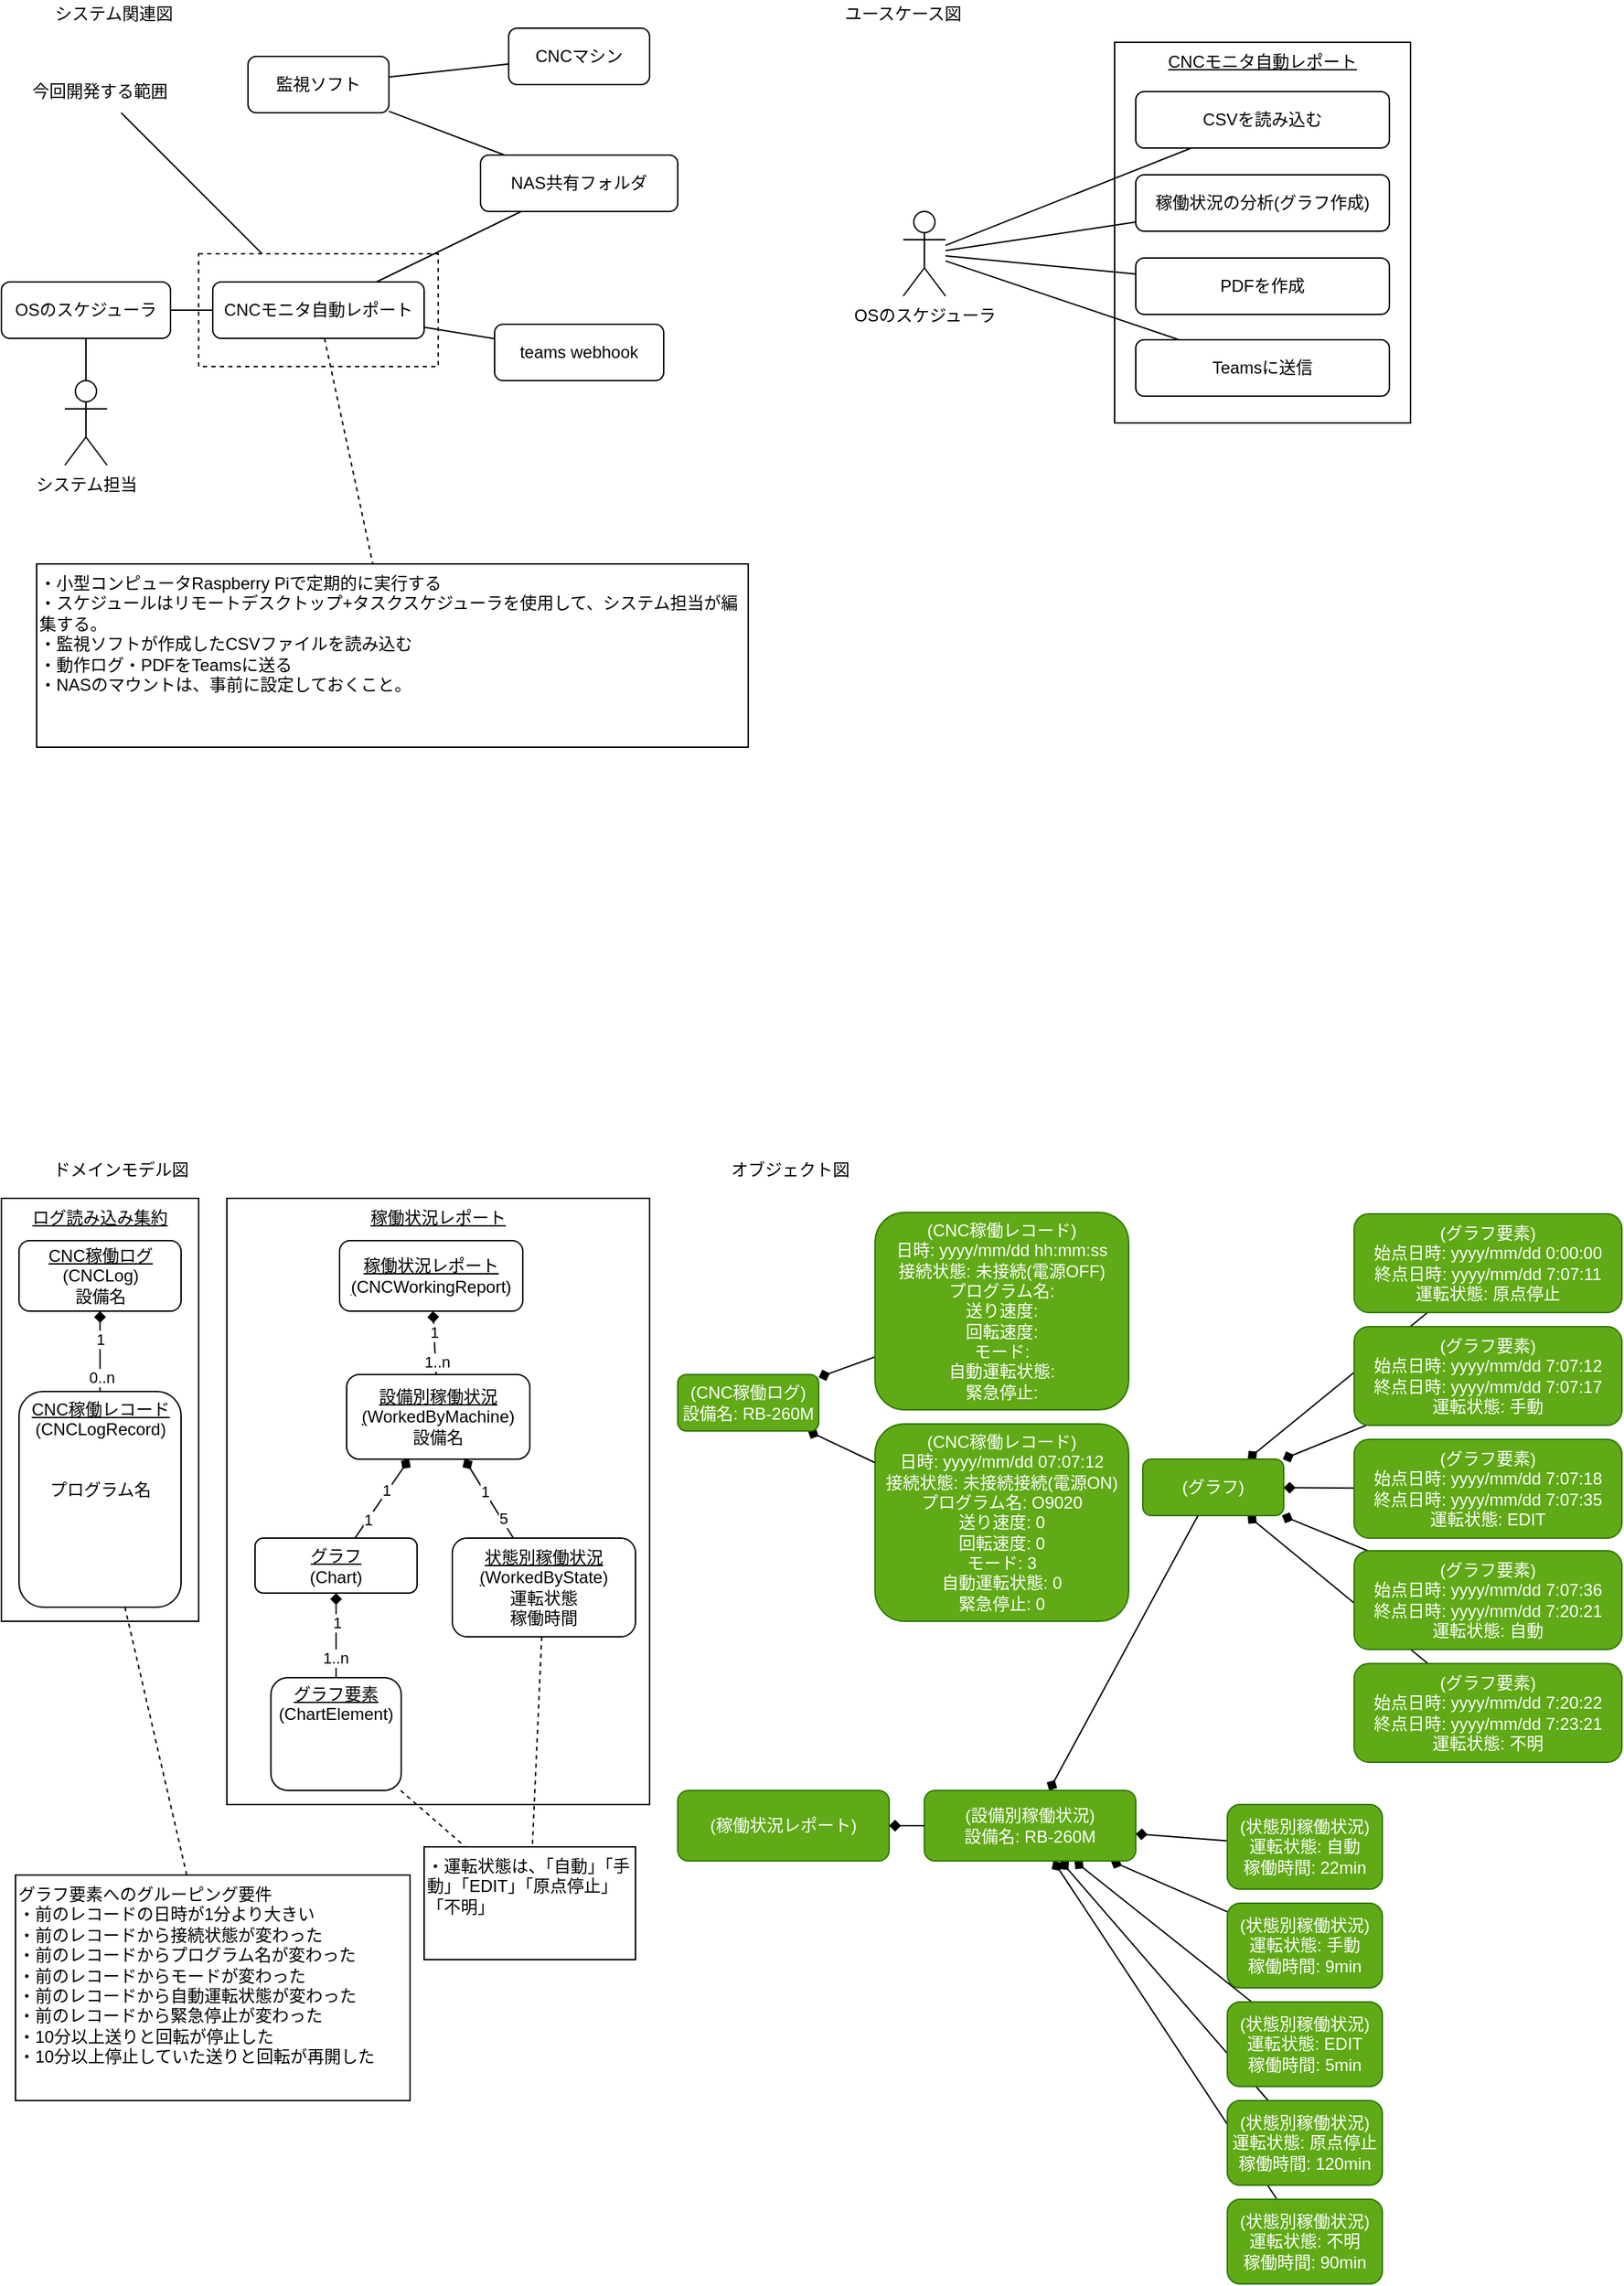 <mxfile>
    <diagram id="RzdB1_ECVK01WcsdOi-J" name="sodo">
        <mxGraphModel dx="1374" dy="790" grid="1" gridSize="10" guides="1" tooltips="1" connect="1" arrows="1" fold="1" page="1" pageScale="1" pageWidth="1169" pageHeight="827" background="none" math="0" shadow="0">
            <root>
                <mxCell id="0"/>
                <mxCell id="1" parent="0"/>
                <mxCell id="505" value="&lt;u&gt;稼働状況レポート&lt;/u&gt;" style="rounded=0;whiteSpace=wrap;html=1;verticalAlign=top;" vertex="1" parent="1">
                    <mxGeometry x="170" y="870" width="300" height="430" as="geometry"/>
                </mxCell>
                <mxCell id="363" value="&lt;u&gt;ログ読み込み集約&lt;/u&gt;" style="rounded=0;whiteSpace=wrap;html=1;verticalAlign=top;" parent="1" vertex="1">
                    <mxGeometry x="10" y="870" width="140" height="300" as="geometry"/>
                </mxCell>
                <mxCell id="240" value="&lt;u&gt;CNCモニタ自動レポート&lt;/u&gt;" style="rounded=0;whiteSpace=wrap;html=1;verticalAlign=top;" parent="1" vertex="1">
                    <mxGeometry x="800" y="50" width="210" height="270" as="geometry"/>
                </mxCell>
                <mxCell id="164" style="edgeStyle=none;html=1;fontColor=#FF0000;endArrow=none;endFill=0;dashed=1;startArrow=none;" parent="1" source="5" target="158" edge="1">
                    <mxGeometry relative="1" as="geometry"/>
                </mxCell>
                <mxCell id="459" style="edgeStyle=none;html=1;endArrow=none;endFill=0;" parent="1" source="5" target="451" edge="1">
                    <mxGeometry relative="1" as="geometry"/>
                </mxCell>
                <mxCell id="121" value="" style="rounded=0;whiteSpace=wrap;html=1;fillColor=none;dashed=1;" parent="1" vertex="1">
                    <mxGeometry x="150" y="200" width="170" height="80" as="geometry"/>
                </mxCell>
                <mxCell id="2" value="システム関連図" style="text;html=1;strokeColor=none;fillColor=none;align=center;verticalAlign=middle;whiteSpace=wrap;rounded=0;" parent="1" vertex="1">
                    <mxGeometry x="40" y="20" width="100" height="20" as="geometry"/>
                </mxCell>
                <mxCell id="248" style="edgeStyle=none;html=1;endArrow=none;endFill=0;" parent="1" source="5" target="247" edge="1">
                    <mxGeometry relative="1" as="geometry"/>
                </mxCell>
                <mxCell id="254" style="edgeStyle=none;html=1;fontColor=#009900;endArrow=none;endFill=0;" parent="1" source="5" target="253" edge="1">
                    <mxGeometry relative="1" as="geometry"/>
                </mxCell>
                <mxCell id="5" value="CNCモニタ自動レポート" style="rounded=1;whiteSpace=wrap;html=1;" parent="1" vertex="1">
                    <mxGeometry x="160" y="220" width="150" height="40" as="geometry"/>
                </mxCell>
                <mxCell id="21" value="ユースケース図" style="text;html=1;strokeColor=none;fillColor=none;align=center;verticalAlign=middle;whiteSpace=wrap;rounded=0;" parent="1" vertex="1">
                    <mxGeometry x="600" y="20" width="100" height="20" as="geometry"/>
                </mxCell>
                <mxCell id="33" value="ドメインモデル図" style="text;html=1;strokeColor=none;fillColor=none;align=center;verticalAlign=middle;whiteSpace=wrap;rounded=0;" parent="1" vertex="1">
                    <mxGeometry x="40" y="840" width="110" height="20" as="geometry"/>
                </mxCell>
                <mxCell id="123" style="edgeStyle=none;html=1;endArrow=none;endFill=0;" parent="1" source="122" target="121" edge="1">
                    <mxGeometry relative="1" as="geometry"/>
                </mxCell>
                <mxCell id="122" value="今回開発する範囲" style="text;html=1;strokeColor=none;fillColor=none;align=center;verticalAlign=middle;whiteSpace=wrap;rounded=0;" parent="1" vertex="1">
                    <mxGeometry x="10" y="70" width="140" height="30" as="geometry"/>
                </mxCell>
                <mxCell id="158" value="&lt;span&gt;・小型コンピュータRaspberry Piで定期的に実行する&lt;/span&gt;&lt;br&gt;&lt;span&gt;・スケジュールはリモートデスクトップ+タスクスケジューラを使用して、システム担当が編集する。&lt;/span&gt;&lt;br&gt;&lt;span&gt;・監視ソフトが作成したCSVファイルを読み込む&lt;/span&gt;&lt;br&gt;&lt;span&gt;・動作ログ・PDFをTeamsに送る&lt;br&gt;・NASのマウントは、事前に設定しておくこと。&lt;br&gt;&lt;br&gt;&lt;/span&gt;" style="rounded=0;whiteSpace=wrap;html=1;align=left;verticalAlign=top;" parent="1" vertex="1">
                    <mxGeometry x="35" y="420" width="505" height="130" as="geometry"/>
                </mxCell>
                <mxCell id="242" style="edgeStyle=none;html=1;endArrow=none;endFill=0;" parent="1" source="238" target="241" edge="1">
                    <mxGeometry relative="1" as="geometry"/>
                </mxCell>
                <mxCell id="260" style="edgeStyle=none;html=1;fontColor=#009900;endArrow=none;endFill=0;" parent="1" source="238" target="259" edge="1">
                    <mxGeometry relative="1" as="geometry"/>
                </mxCell>
                <mxCell id="284" style="edgeStyle=none;html=1;endArrow=none;endFill=0;" parent="1" source="238" target="282" edge="1">
                    <mxGeometry relative="1" as="geometry"/>
                </mxCell>
                <mxCell id="285" style="edgeStyle=none;html=1;endArrow=none;endFill=0;" parent="1" source="238" target="283" edge="1">
                    <mxGeometry relative="1" as="geometry"/>
                </mxCell>
                <mxCell id="238" value="OSのスケジューラ" style="shape=umlActor;verticalLabelPosition=bottom;verticalAlign=top;html=1;outlineConnect=0;" parent="1" vertex="1">
                    <mxGeometry x="650" y="170" width="30" height="60" as="geometry"/>
                </mxCell>
                <mxCell id="241" value="Teamsに送信" style="rounded=1;whiteSpace=wrap;html=1;" parent="1" vertex="1">
                    <mxGeometry x="815" y="261" width="180" height="40" as="geometry"/>
                </mxCell>
                <mxCell id="247" value="OSのスケジューラ" style="rounded=1;whiteSpace=wrap;html=1;" parent="1" vertex="1">
                    <mxGeometry x="10" y="220" width="120" height="40" as="geometry"/>
                </mxCell>
                <mxCell id="252" style="edgeStyle=none;html=1;endArrow=none;endFill=0;" parent="1" source="249" target="247" edge="1">
                    <mxGeometry relative="1" as="geometry"/>
                </mxCell>
                <mxCell id="249" value="システム担当" style="shape=umlActor;verticalLabelPosition=bottom;verticalAlign=top;html=1;outlineConnect=0;" parent="1" vertex="1">
                    <mxGeometry x="55" y="290" width="30" height="60" as="geometry"/>
                </mxCell>
                <mxCell id="237" value="CNCマシン" style="rounded=1;whiteSpace=wrap;html=1;" parent="1" vertex="1">
                    <mxGeometry x="370" y="40" width="100" height="40" as="geometry"/>
                </mxCell>
                <mxCell id="253" value="teams webhook" style="rounded=1;whiteSpace=wrap;html=1;" parent="1" vertex="1">
                    <mxGeometry x="360" y="250" width="120" height="40" as="geometry"/>
                </mxCell>
                <mxCell id="259" value="CSVを読み込む" style="rounded=1;whiteSpace=wrap;html=1;" parent="1" vertex="1">
                    <mxGeometry x="815" y="85" width="180" height="40" as="geometry"/>
                </mxCell>
                <mxCell id="282" value="稼働状況の分析(グラフ作成)" style="rounded=1;whiteSpace=wrap;html=1;" parent="1" vertex="1">
                    <mxGeometry x="815" y="144" width="180" height="40" as="geometry"/>
                </mxCell>
                <mxCell id="283" value="PDFを作成" style="rounded=1;whiteSpace=wrap;html=1;" parent="1" vertex="1">
                    <mxGeometry x="815" y="203" width="180" height="40" as="geometry"/>
                </mxCell>
                <mxCell id="511" style="edgeStyle=none;html=1;dashed=1;startArrow=none;startFill=0;endArrow=none;endFill=0;" edge="1" parent="1" source="354" target="510">
                    <mxGeometry relative="1" as="geometry"/>
                </mxCell>
                <mxCell id="354" value="&lt;u&gt;CNC稼働レコード&lt;/u&gt;&lt;br&gt;(CNCLogRecord&lt;span&gt;)&lt;/span&gt;&lt;br&gt;&lt;span style=&quot;color: rgb(255 , 255 , 255)&quot;&gt;日時&lt;/span&gt;&lt;br style=&quot;color: rgb(255 , 255 , 255)&quot;&gt;&lt;span style=&quot;color: rgb(255 , 255 , 255)&quot;&gt;接続状態&lt;br&gt;&lt;/span&gt;プログラム名&lt;br style=&quot;color: rgb(255 , 255 , 255)&quot;&gt;&lt;span style=&quot;color: rgb(255 , 255 , 255)&quot;&gt;送り速度&lt;/span&gt;&lt;br style=&quot;color: rgb(255 , 255 , 255)&quot;&gt;&lt;span style=&quot;color: rgb(255 , 255 , 255)&quot;&gt;回転速度&lt;/span&gt;&lt;br style=&quot;color: rgb(255 , 255 , 255)&quot;&gt;&lt;span style=&quot;color: rgb(255 , 255 , 255)&quot;&gt;モード&lt;/span&gt;&lt;br style=&quot;color: rgb(255 , 255 , 255)&quot;&gt;&lt;span style=&quot;color: rgb(255 , 255 , 255)&quot;&gt;自動運転状態&lt;/span&gt;&lt;br style=&quot;color: rgb(255 , 255 , 255)&quot;&gt;&lt;span style=&quot;color: rgb(255 , 255 , 255)&quot;&gt;緊急停止&lt;/span&gt;" style="rounded=1;whiteSpace=wrap;html=1;verticalAlign=middle;align=center;" parent="1" vertex="1">
                    <mxGeometry x="22.5" y="1007" width="115" height="153" as="geometry"/>
                </mxCell>
                <mxCell id="372" value="オブジェクト図" style="text;html=1;strokeColor=none;fillColor=none;align=center;verticalAlign=middle;whiteSpace=wrap;rounded=0;" parent="1" vertex="1">
                    <mxGeometry x="520" y="840" width="100" height="20" as="geometry"/>
                </mxCell>
                <mxCell id="450" style="edgeStyle=none;html=1;endArrow=none;endFill=0;" parent="1" source="449" target="237" edge="1">
                    <mxGeometry relative="1" as="geometry"/>
                </mxCell>
                <mxCell id="452" style="edgeStyle=none;html=1;endArrow=none;endFill=0;" parent="1" source="449" target="451" edge="1">
                    <mxGeometry relative="1" as="geometry"/>
                </mxCell>
                <mxCell id="449" value="監視ソフト" style="rounded=1;whiteSpace=wrap;html=1;" parent="1" vertex="1">
                    <mxGeometry x="185" y="60" width="100" height="40" as="geometry"/>
                </mxCell>
                <mxCell id="451" value="NAS共有フォルダ" style="rounded=1;whiteSpace=wrap;html=1;" parent="1" vertex="1">
                    <mxGeometry x="350" y="130" width="140" height="40" as="geometry"/>
                </mxCell>
                <mxCell id="460" value="(CNC稼働レコード)&lt;br&gt;日時: yyyy/mm/dd 07:07:12&lt;br&gt;接続状態: 未接続接続(電源ON)&lt;br&gt;プログラム名: O9020&lt;br&gt;送り速度: 0&lt;br&gt;回転速度: 0&lt;br&gt;モード: 3&lt;br&gt;自動運転状態: 0&lt;br&gt;緊急停止: 0" style="rounded=1;whiteSpace=wrap;html=1;verticalAlign=middle;align=center;fillColor=#60a917;strokeColor=#2D7600;fontColor=#ffffff;" vertex="1" parent="1">
                    <mxGeometry x="630" y="1030" width="180" height="140" as="geometry"/>
                </mxCell>
                <mxCell id="466" style="edgeStyle=none;html=1;endArrow=none;endFill=0;startArrow=diamond;startFill=1;" edge="1" parent="1" source="465" target="328">
                    <mxGeometry relative="1" as="geometry"/>
                </mxCell>
                <mxCell id="467" style="edgeStyle=none;html=1;startArrow=diamond;startFill=1;endArrow=none;endFill=0;" edge="1" parent="1" source="465" target="460">
                    <mxGeometry relative="1" as="geometry"/>
                </mxCell>
                <mxCell id="465" value="(CNC稼働ログ)&lt;br&gt;設備名:&amp;nbsp;RB-260M" style="rounded=1;whiteSpace=wrap;html=1;verticalAlign=middle;align=center;fillColor=#60a917;strokeColor=#2D7600;fontColor=#ffffff;" vertex="1" parent="1">
                    <mxGeometry x="490" y="995" width="100" height="40" as="geometry"/>
                </mxCell>
                <mxCell id="328" value="(CNC稼働レコード)&lt;br&gt;日時: yyyy/mm/dd hh:mm:ss&lt;br&gt;接続状態: 未接続(電源OFF)&lt;br&gt;プログラム名:&lt;br&gt;送り速度:&lt;br&gt;回転速度:&lt;br&gt;モード:&lt;br&gt;自動運転状態:&lt;br&gt;緊急停止:" style="rounded=1;whiteSpace=wrap;html=1;verticalAlign=middle;align=center;fillColor=#60a917;strokeColor=#2D7600;fontColor=#ffffff;" parent="1" vertex="1">
                    <mxGeometry x="630" y="880" width="180" height="140" as="geometry"/>
                </mxCell>
                <mxCell id="469" value="1" style="edgeStyle=none;html=1;startArrow=diamond;startFill=1;endArrow=none;endFill=0;" edge="1" parent="1" source="468" target="354">
                    <mxGeometry x="-0.311" relative="1" as="geometry">
                        <mxPoint as="offset"/>
                    </mxGeometry>
                </mxCell>
                <mxCell id="470" value="0..n" style="edgeLabel;html=1;align=center;verticalAlign=middle;resizable=0;points=[];" vertex="1" connectable="0" parent="469">
                    <mxGeometry x="0.657" y="1" relative="1" as="geometry">
                        <mxPoint as="offset"/>
                    </mxGeometry>
                </mxCell>
                <mxCell id="468" value="&lt;u&gt;CNC稼働ログ&lt;/u&gt;&lt;br&gt;(CNCLog&lt;span&gt;)&lt;br&gt;設備名&lt;br&gt;&lt;/span&gt;" style="rounded=1;whiteSpace=wrap;html=1;verticalAlign=middle;align=center;" vertex="1" parent="1">
                    <mxGeometry x="22.5" y="900" width="115" height="50" as="geometry"/>
                </mxCell>
                <mxCell id="472" style="edgeStyle=none;html=1;startArrow=diamond;startFill=1;endArrow=none;endFill=0;" edge="1" parent="1" source="471" target="461">
                    <mxGeometry relative="1" as="geometry"/>
                </mxCell>
                <mxCell id="473" style="edgeStyle=none;html=1;startArrow=diamond;startFill=1;endArrow=none;endFill=0;" edge="1" parent="1" source="471" target="462">
                    <mxGeometry relative="1" as="geometry"/>
                </mxCell>
                <mxCell id="474" style="edgeStyle=none;html=1;startArrow=diamond;startFill=1;endArrow=none;endFill=0;" edge="1" parent="1" source="471" target="463">
                    <mxGeometry relative="1" as="geometry"/>
                </mxCell>
                <mxCell id="475" style="edgeStyle=none;html=1;startArrow=diamond;startFill=1;endArrow=none;endFill=0;" edge="1" parent="1" source="471" target="464">
                    <mxGeometry relative="1" as="geometry"/>
                </mxCell>
                <mxCell id="494" style="edgeStyle=none;html=1;startArrow=diamond;startFill=1;endArrow=none;endFill=0;" edge="1" parent="1" source="471" target="493">
                    <mxGeometry relative="1" as="geometry"/>
                </mxCell>
                <mxCell id="471" value="(グラフ)" style="rounded=1;whiteSpace=wrap;html=1;verticalAlign=middle;align=center;fillColor=#60a917;strokeColor=#2D7600;fontColor=#ffffff;" vertex="1" parent="1">
                    <mxGeometry x="820" y="1055" width="100" height="40" as="geometry"/>
                </mxCell>
                <mxCell id="461" value="(グラフ要素)&lt;br&gt;始点日時: yyyy/mm/dd 0:00:00&lt;br&gt;終点日時: yyyy/mm/dd 7:07:11&lt;br&gt;運転状態: 原点停止" style="rounded=1;whiteSpace=wrap;html=1;verticalAlign=middle;align=center;fillColor=#60a917;strokeColor=#2D7600;fontColor=#ffffff;" vertex="1" parent="1">
                    <mxGeometry x="970" y="881" width="190" height="70" as="geometry"/>
                </mxCell>
                <mxCell id="462" value="(グラフ要素)&lt;br&gt;始点日時: yyyy/mm/dd 7:07:12&lt;br&gt;終点日時: yyyy/mm/dd 7:07:17&lt;br&gt;運転状態: 手動" style="rounded=1;whiteSpace=wrap;html=1;verticalAlign=middle;align=center;fillColor=#60a917;strokeColor=#2D7600;fontColor=#ffffff;" vertex="1" parent="1">
                    <mxGeometry x="970" y="961" width="190" height="70" as="geometry"/>
                </mxCell>
                <mxCell id="463" value="(グラフ要素)&lt;br&gt;始点日時: yyyy/mm/dd 7:07:18&lt;br&gt;終点日時: yyyy/mm/dd 7:07:35&lt;br&gt;運転状態: EDIT" style="rounded=1;whiteSpace=wrap;html=1;verticalAlign=middle;align=center;fillColor=#60a917;strokeColor=#2D7600;fontColor=#ffffff;" vertex="1" parent="1">
                    <mxGeometry x="970" y="1041" width="190" height="70" as="geometry"/>
                </mxCell>
                <mxCell id="464" value="(グラフ要素)&lt;br&gt;始点日時: yyyy/mm/dd 7:07:36&lt;br&gt;終点日時: yyyy/mm/dd 7:20:21&lt;br&gt;運転状態: 自動" style="rounded=1;whiteSpace=wrap;html=1;verticalAlign=middle;align=center;fillColor=#60a917;strokeColor=#2D7600;fontColor=#ffffff;" vertex="1" parent="1">
                    <mxGeometry x="970" y="1120" width="190" height="70" as="geometry"/>
                </mxCell>
                <mxCell id="478" value="1" style="edgeStyle=none;html=1;startArrow=diamond;startFill=1;endArrow=none;endFill=0;" edge="1" parent="1" source="476" target="477">
                    <mxGeometry x="-0.311" relative="1" as="geometry">
                        <mxPoint as="offset"/>
                    </mxGeometry>
                </mxCell>
                <mxCell id="479" value="1..n" style="edgeLabel;html=1;align=center;verticalAlign=middle;resizable=0;points=[];" vertex="1" connectable="0" parent="478">
                    <mxGeometry x="0.518" y="-1" relative="1" as="geometry">
                        <mxPoint as="offset"/>
                    </mxGeometry>
                </mxCell>
                <mxCell id="476" value="&lt;u&gt;グラフ&lt;br&gt;&lt;/u&gt;(Chart&lt;span&gt;)&lt;/span&gt;" style="rounded=1;whiteSpace=wrap;html=1;verticalAlign=middle;align=center;" vertex="1" parent="1">
                    <mxGeometry x="190" y="1111" width="115" height="39" as="geometry"/>
                </mxCell>
                <mxCell id="509" style="edgeStyle=none;html=1;dashed=1;startArrow=none;startFill=0;endArrow=none;endFill=0;" edge="1" parent="1" source="477" target="507">
                    <mxGeometry relative="1" as="geometry"/>
                </mxCell>
                <mxCell id="477" value="&lt;u&gt;グラフ要素&lt;/u&gt;&lt;br&gt;(ChartElement&lt;span&gt;)&lt;/span&gt;&lt;br&gt;&lt;font color=&quot;#ffffff&quot;&gt;始点日時&lt;/font&gt;&lt;br style=&quot;color: rgb(255 , 255 , 255)&quot;&gt;&lt;span style=&quot;color: rgb(255 , 255 , 255)&quot;&gt;終点日時&lt;/span&gt;&lt;br style=&quot;color: rgb(255 , 255 , 255)&quot;&gt;&lt;span style=&quot;color: rgb(255 , 255 , 255)&quot;&gt;運転状態&lt;/span&gt;" style="rounded=1;whiteSpace=wrap;html=1;verticalAlign=middle;align=center;" vertex="1" parent="1">
                    <mxGeometry x="201.25" y="1210" width="92.5" height="80" as="geometry"/>
                </mxCell>
                <mxCell id="484" style="edgeStyle=none;html=1;startArrow=diamond;startFill=1;endArrow=none;endFill=0;" edge="1" parent="1" source="481" target="482">
                    <mxGeometry relative="1" as="geometry"/>
                </mxCell>
                <mxCell id="485" style="edgeStyle=none;html=1;startArrow=diamond;startFill=1;endArrow=none;endFill=0;" edge="1" parent="1" source="481" target="483">
                    <mxGeometry relative="1" as="geometry"/>
                </mxCell>
                <mxCell id="486" style="edgeStyle=none;html=1;startArrow=diamond;startFill=1;endArrow=none;endFill=0;" edge="1" parent="1" source="481" target="471">
                    <mxGeometry relative="1" as="geometry"/>
                </mxCell>
                <mxCell id="489" style="edgeStyle=none;html=1;startArrow=diamond;startFill=1;endArrow=none;endFill=0;" edge="1" parent="1" source="481" target="487">
                    <mxGeometry relative="1" as="geometry"/>
                </mxCell>
                <mxCell id="490" style="edgeStyle=none;html=1;startArrow=diamond;startFill=1;endArrow=none;endFill=0;" edge="1" parent="1" source="481" target="488">
                    <mxGeometry relative="1" as="geometry"/>
                </mxCell>
                <mxCell id="492" style="edgeStyle=none;html=1;startArrow=diamond;startFill=1;endArrow=none;endFill=0;" edge="1" parent="1" source="481" target="491">
                    <mxGeometry relative="1" as="geometry"/>
                </mxCell>
                <mxCell id="481" value="(設備別稼働状況)&lt;br&gt;設備名:&amp;nbsp;RB-260M" style="rounded=1;whiteSpace=wrap;html=1;verticalAlign=middle;align=center;fillColor=#60a917;strokeColor=#2D7600;fontColor=#ffffff;" vertex="1" parent="1">
                    <mxGeometry x="665" y="1290" width="150" height="50" as="geometry"/>
                </mxCell>
                <mxCell id="482" value="(状態別稼働状況)&lt;br&gt;運転状態: 自動&lt;br&gt;稼働時間: 22min" style="rounded=1;whiteSpace=wrap;html=1;verticalAlign=middle;align=center;fillColor=#60a917;strokeColor=#2D7600;fontColor=#ffffff;" vertex="1" parent="1">
                    <mxGeometry x="880" y="1300" width="110" height="60" as="geometry"/>
                </mxCell>
                <mxCell id="483" value="(状態別稼働状況)&lt;br&gt;運転状態: 手動&lt;br&gt;稼働時間: 9min" style="rounded=1;whiteSpace=wrap;html=1;verticalAlign=middle;align=center;fillColor=#60a917;strokeColor=#2D7600;fontColor=#ffffff;" vertex="1" parent="1">
                    <mxGeometry x="880" y="1370" width="110" height="60" as="geometry"/>
                </mxCell>
                <mxCell id="487" value="(状態別稼働状況)&lt;br&gt;運転状態: EDIT&lt;br&gt;稼働時間: 5min" style="rounded=1;whiteSpace=wrap;html=1;verticalAlign=middle;align=center;fillColor=#60a917;strokeColor=#2D7600;fontColor=#ffffff;" vertex="1" parent="1">
                    <mxGeometry x="880" y="1440" width="110" height="60" as="geometry"/>
                </mxCell>
                <mxCell id="488" value="(状態別稼働状況)&lt;br&gt;運転状態: 原点停止&lt;br&gt;稼働時間: 120min" style="rounded=1;whiteSpace=wrap;html=1;verticalAlign=middle;align=center;fillColor=#60a917;strokeColor=#2D7600;fontColor=#ffffff;" vertex="1" parent="1">
                    <mxGeometry x="880" y="1510" width="110" height="60" as="geometry"/>
                </mxCell>
                <mxCell id="491" value="(状態別稼働状況)&lt;br&gt;運転状態: 不明&lt;br&gt;稼働時間: 90min" style="rounded=1;whiteSpace=wrap;html=1;verticalAlign=middle;align=center;fillColor=#60a917;strokeColor=#2D7600;fontColor=#ffffff;" vertex="1" parent="1">
                    <mxGeometry x="880" y="1580" width="110" height="60" as="geometry"/>
                </mxCell>
                <mxCell id="493" value="(グラフ要素)&lt;br&gt;始点日時: yyyy/mm/dd 7:20:22&lt;br&gt;終点日時: yyyy/mm/dd 7:23:21&lt;br&gt;運転状態: 不明" style="rounded=1;whiteSpace=wrap;html=1;verticalAlign=middle;align=center;fillColor=#60a917;strokeColor=#2D7600;fontColor=#ffffff;" vertex="1" parent="1">
                    <mxGeometry x="970" y="1200" width="190" height="70" as="geometry"/>
                </mxCell>
                <mxCell id="499" value="1" style="edgeStyle=none;html=1;startArrow=diamond;startFill=1;endArrow=none;endFill=0;" edge="1" parent="1" source="495" target="498">
                    <mxGeometry x="-0.333" relative="1" as="geometry">
                        <mxPoint as="offset"/>
                    </mxGeometry>
                </mxCell>
                <mxCell id="500" value="1..n" style="edgeLabel;html=1;align=center;verticalAlign=middle;resizable=0;points=[];" vertex="1" connectable="0" parent="499">
                    <mxGeometry x="0.581" y="1" relative="1" as="geometry">
                        <mxPoint as="offset"/>
                    </mxGeometry>
                </mxCell>
                <mxCell id="495" value="&lt;u&gt;稼働状況レポート(&lt;/u&gt;CNCWorkingReport&lt;span&gt;)&lt;br&gt;&lt;/span&gt;" style="rounded=1;whiteSpace=wrap;html=1;verticalAlign=middle;align=center;" vertex="1" parent="1">
                    <mxGeometry x="250" y="900" width="130" height="50" as="geometry"/>
                </mxCell>
                <mxCell id="497" style="edgeStyle=none;html=1;startArrow=diamond;startFill=1;endArrow=none;endFill=0;" edge="1" parent="1" source="496" target="481">
                    <mxGeometry relative="1" as="geometry"/>
                </mxCell>
                <mxCell id="496" value="(稼働状況レポート)" style="rounded=1;whiteSpace=wrap;html=1;verticalAlign=middle;align=center;fillColor=#60a917;strokeColor=#2D7600;fontColor=#ffffff;" vertex="1" parent="1">
                    <mxGeometry x="490" y="1290" width="150" height="50" as="geometry"/>
                </mxCell>
                <mxCell id="501" value="1" style="edgeStyle=none;html=1;startArrow=diamond;startFill=1;endArrow=none;endFill=0;" edge="1" parent="1" source="498" target="476">
                    <mxGeometry x="-0.203" y="-1" relative="1" as="geometry">
                        <mxPoint as="offset"/>
                    </mxGeometry>
                </mxCell>
                <mxCell id="506" value="1" style="edgeLabel;html=1;align=center;verticalAlign=middle;resizable=0;points=[];" vertex="1" connectable="0" parent="501">
                    <mxGeometry x="0.536" relative="1" as="geometry">
                        <mxPoint as="offset"/>
                    </mxGeometry>
                </mxCell>
                <mxCell id="503" value="1" style="edgeStyle=none;html=1;startArrow=diamond;startFill=1;endArrow=none;endFill=0;" edge="1" parent="1" source="498" target="502">
                    <mxGeometry x="-0.2" relative="1" as="geometry">
                        <mxPoint as="offset"/>
                    </mxGeometry>
                </mxCell>
                <mxCell id="504" value="5" style="edgeLabel;html=1;align=center;verticalAlign=middle;resizable=0;points=[];" vertex="1" connectable="0" parent="503">
                    <mxGeometry x="0.498" y="1" relative="1" as="geometry">
                        <mxPoint as="offset"/>
                    </mxGeometry>
                </mxCell>
                <mxCell id="498" value="&lt;u&gt;設備別稼働状況(&lt;/u&gt;WorkedByMachine)&lt;br&gt;&lt;span&gt;設備名&lt;br&gt;&lt;/span&gt;" style="rounded=1;whiteSpace=wrap;html=1;verticalAlign=middle;align=center;" vertex="1" parent="1">
                    <mxGeometry x="255" y="995" width="130" height="60" as="geometry"/>
                </mxCell>
                <mxCell id="508" style="edgeStyle=none;html=1;startArrow=none;startFill=0;endArrow=none;endFill=0;dashed=1;" edge="1" parent="1" source="502" target="507">
                    <mxGeometry relative="1" as="geometry"/>
                </mxCell>
                <mxCell id="502" value="&lt;u&gt;状態別稼働状況(&lt;/u&gt;WorkedByState)&lt;br&gt;&lt;span&gt;運転状態&lt;br&gt;稼働時間&lt;br&gt;&lt;/span&gt;" style="rounded=1;whiteSpace=wrap;html=1;verticalAlign=middle;align=center;" vertex="1" parent="1">
                    <mxGeometry x="330" y="1111" width="130" height="70" as="geometry"/>
                </mxCell>
                <mxCell id="507" value="&lt;span&gt;・運転状態は、「自動」「手動」「EDIT」「原点停止」「不明」&lt;br&gt;&lt;br&gt;&lt;/span&gt;" style="rounded=0;whiteSpace=wrap;html=1;align=left;verticalAlign=top;" vertex="1" parent="1">
                    <mxGeometry x="310" y="1330" width="150" height="80" as="geometry"/>
                </mxCell>
                <mxCell id="510" value="&lt;span&gt;グラフ要素へのグルーピング要件&lt;br&gt;・前のレコードの日時が1分より大きい&lt;br&gt;・前のレコードから接続状態が変わった&lt;br&gt;・前のレコードからプログラム名が変わった&lt;br&gt;&lt;/span&gt;・前のレコードからモードが変わった&lt;br&gt;・前のレコードから自動運転状態が変わった&lt;br&gt;・前のレコードから緊急停止が変わった&lt;br&gt;&lt;span&gt;・10分以上送りと回転が停止した&lt;br&gt;・10分以上停止していた送りと回転が再開した&lt;br&gt;&lt;/span&gt;" style="rounded=0;whiteSpace=wrap;html=1;align=left;verticalAlign=top;" vertex="1" parent="1">
                    <mxGeometry x="20" y="1350" width="280" height="160" as="geometry"/>
                </mxCell>
            </root>
        </mxGraphModel>
    </diagram>
</mxfile>
